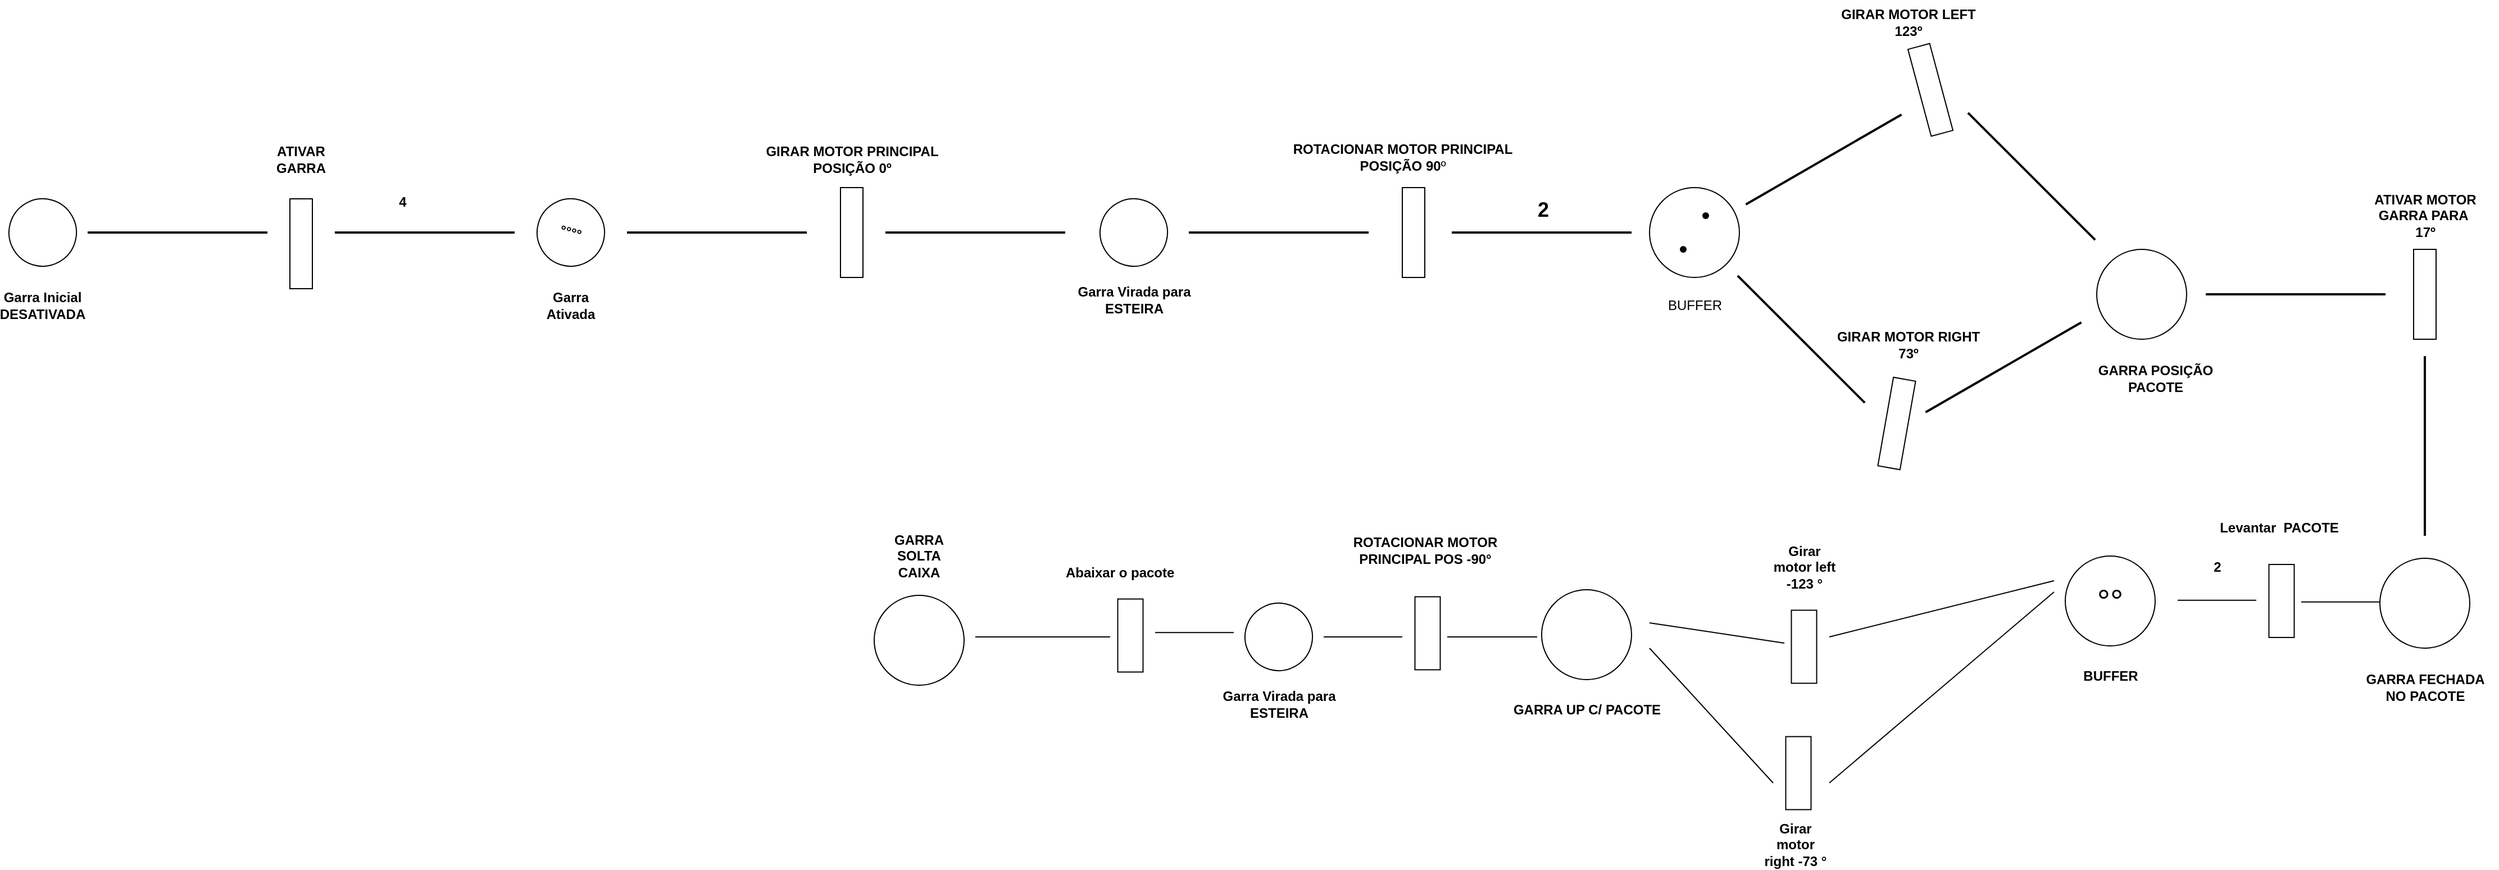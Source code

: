 <mxfile version="22.1.7" type="github">
  <diagram name="Página-1" id="ALJv8owiA3gafbw0COQb">
    <mxGraphModel dx="3004" dy="2323" grid="1" gridSize="10" guides="1" tooltips="1" connect="1" arrows="1" fold="1" page="1" pageScale="1" pageWidth="827" pageHeight="1169" math="0" shadow="0">
      <root>
        <mxCell id="0" />
        <mxCell id="1" parent="0" />
        <mxCell id="Cw8hgE9dJnpE8XeNJYBA-1" value="" style="ellipse;whiteSpace=wrap;html=1;aspect=fixed;rotation=15;" parent="1" vertex="1">
          <mxGeometry x="210" y="160" width="60" height="60" as="geometry" />
        </mxCell>
        <mxCell id="Cw8hgE9dJnpE8XeNJYBA-2" value="&lt;b&gt;Garra Inicial&lt;br&gt;DESATIVADA&lt;/b&gt;" style="text;html=1;strokeColor=none;fillColor=none;align=center;verticalAlign=middle;whiteSpace=wrap;rounded=0;" parent="1" vertex="1">
          <mxGeometry x="210" y="240" width="60" height="30" as="geometry" />
        </mxCell>
        <mxCell id="Cw8hgE9dJnpE8XeNJYBA-5" value="" style="line;strokeWidth=2;html=1;" parent="1" vertex="1">
          <mxGeometry x="280" y="185" width="160" height="10" as="geometry" />
        </mxCell>
        <mxCell id="Cw8hgE9dJnpE8XeNJYBA-6" value="" style="html=1;points=[[0,0,0,0,5],[0,1,0,0,-5],[1,0,0,0,5],[1,1,0,0,-5]];perimeter=orthogonalPerimeter;outlineConnect=0;targetShapes=umlLifeline;portConstraint=eastwest;newEdgeStyle={&quot;curved&quot;:0,&quot;rounded&quot;:0};" parent="1" vertex="1">
          <mxGeometry x="460" y="160" width="20" height="80" as="geometry" />
        </mxCell>
        <mxCell id="Cw8hgE9dJnpE8XeNJYBA-7" value="&lt;b&gt;ATIVAR GARRA&lt;/b&gt;" style="text;html=1;strokeColor=none;fillColor=none;align=center;verticalAlign=middle;whiteSpace=wrap;rounded=0;" parent="1" vertex="1">
          <mxGeometry x="440" y="110" width="60" height="30" as="geometry" />
        </mxCell>
        <mxCell id="Cw8hgE9dJnpE8XeNJYBA-8" value="" style="line;strokeWidth=2;html=1;" parent="1" vertex="1">
          <mxGeometry x="500" y="185" width="160" height="10" as="geometry" />
        </mxCell>
        <mxCell id="Cw8hgE9dJnpE8XeNJYBA-10" value="&lt;b&gt;°°°°&lt;/b&gt;" style="ellipse;whiteSpace=wrap;html=1;aspect=fixed;rotation=15;" parent="1" vertex="1">
          <mxGeometry x="680.002" y="160.002" width="60" height="60" as="geometry" />
        </mxCell>
        <mxCell id="Cw8hgE9dJnpE8XeNJYBA-11" value="&lt;b&gt;Garra Ativada&lt;/b&gt;" style="text;html=1;strokeColor=none;fillColor=none;align=center;verticalAlign=middle;whiteSpace=wrap;rounded=0;" parent="1" vertex="1">
          <mxGeometry x="680" y="240" width="60" height="30" as="geometry" />
        </mxCell>
        <mxCell id="Cw8hgE9dJnpE8XeNJYBA-12" value="" style="line;strokeWidth=2;html=1;" parent="1" vertex="1">
          <mxGeometry x="500" y="185" width="160" height="10" as="geometry" />
        </mxCell>
        <mxCell id="Cw8hgE9dJnpE8XeNJYBA-13" value="" style="line;strokeWidth=2;html=1;" parent="1" vertex="1">
          <mxGeometry x="760" y="185" width="160" height="10" as="geometry" />
        </mxCell>
        <mxCell id="Cw8hgE9dJnpE8XeNJYBA-14" value="" style="html=1;points=[[0,0,0,0,5],[0,1,0,0,-5],[1,0,0,0,5],[1,1,0,0,-5]];perimeter=orthogonalPerimeter;outlineConnect=0;targetShapes=umlLifeline;portConstraint=eastwest;newEdgeStyle={&quot;curved&quot;:0,&quot;rounded&quot;:0};" parent="1" vertex="1">
          <mxGeometry x="950" y="150" width="20" height="80" as="geometry" />
        </mxCell>
        <mxCell id="Cw8hgE9dJnpE8XeNJYBA-15" value="&lt;b&gt;GIRAR MOTOR PRINCIPAL&lt;br&gt;POSIÇÃO 0º&lt;/b&gt;" style="text;html=1;align=center;verticalAlign=middle;resizable=0;points=[];autosize=1;strokeColor=none;fillColor=none;" parent="1" vertex="1">
          <mxGeometry x="870" y="105" width="180" height="40" as="geometry" />
        </mxCell>
        <mxCell id="Cw8hgE9dJnpE8XeNJYBA-16" value="" style="line;strokeWidth=2;html=1;" parent="1" vertex="1">
          <mxGeometry x="990" y="185" width="160" height="10" as="geometry" />
        </mxCell>
        <mxCell id="Cw8hgE9dJnpE8XeNJYBA-17" value="" style="html=1;points=[[0,0,0,0,5],[0,1,0,0,-5],[1,0,0,0,5],[1,1,0,0,-5]];perimeter=orthogonalPerimeter;outlineConnect=0;targetShapes=umlLifeline;portConstraint=eastwest;newEdgeStyle={&quot;curved&quot;:0,&quot;rounded&quot;:0};" parent="1" vertex="1">
          <mxGeometry x="1450" y="150" width="20" height="80" as="geometry" />
        </mxCell>
        <mxCell id="Cw8hgE9dJnpE8XeNJYBA-18" value="" style="ellipse;whiteSpace=wrap;html=1;aspect=fixed;rotation=15;" parent="1" vertex="1">
          <mxGeometry x="1181.002" y="160.002" width="60" height="60" as="geometry" />
        </mxCell>
        <mxCell id="Cw8hgE9dJnpE8XeNJYBA-19" value="&lt;b&gt;Garra Virada para&lt;br&gt;ESTEIRA&lt;/b&gt;" style="text;html=1;align=center;verticalAlign=middle;resizable=0;points=[];autosize=1;strokeColor=none;fillColor=none;" parent="1" vertex="1">
          <mxGeometry x="1151" y="230" width="120" height="40" as="geometry" />
        </mxCell>
        <mxCell id="Cw8hgE9dJnpE8XeNJYBA-20" value="" style="line;strokeWidth=2;html=1;" parent="1" vertex="1">
          <mxGeometry x="1260" y="185" width="160" height="10" as="geometry" />
        </mxCell>
        <mxCell id="Cw8hgE9dJnpE8XeNJYBA-21" value="&lt;b&gt;ROTACIONAR MOTOR PRINCIPAL&lt;br&gt;POSIÇÃO 90&lt;/b&gt;º" style="text;html=1;align=center;verticalAlign=middle;resizable=0;points=[];autosize=1;strokeColor=none;fillColor=none;" parent="1" vertex="1">
          <mxGeometry x="1340" y="103" width="220" height="40" as="geometry" />
        </mxCell>
        <mxCell id="Cw8hgE9dJnpE8XeNJYBA-22" value="" style="line;strokeWidth=2;html=1;" parent="1" vertex="1">
          <mxGeometry x="1494" y="185" width="160" height="10" as="geometry" />
        </mxCell>
        <mxCell id="Cw8hgE9dJnpE8XeNJYBA-23" value="&lt;b&gt;&lt;font style=&quot;font-size: 18px;&quot;&gt;2&lt;/font&gt;&lt;/b&gt;" style="text;html=1;align=center;verticalAlign=middle;resizable=0;points=[];autosize=1;strokeColor=none;fillColor=none;" parent="1" vertex="1">
          <mxGeometry x="1560" y="150" width="30" height="40" as="geometry" />
        </mxCell>
        <mxCell id="Cw8hgE9dJnpE8XeNJYBA-24" value="" style="ellipse;whiteSpace=wrap;html=1;aspect=fixed;" parent="1" vertex="1">
          <mxGeometry x="1670" y="150" width="80" height="80" as="geometry" />
        </mxCell>
        <mxCell id="Cw8hgE9dJnpE8XeNJYBA-25" value="" style="shape=waypoint;sketch=0;fillStyle=solid;size=6;pointerEvents=1;points=[];fillColor=none;resizable=0;rotatable=0;perimeter=centerPerimeter;snapToPoint=1;" parent="1" vertex="1">
          <mxGeometry x="1710" y="165" width="20" height="20" as="geometry" />
        </mxCell>
        <mxCell id="Cw8hgE9dJnpE8XeNJYBA-28" value="" style="shape=waypoint;sketch=0;fillStyle=solid;size=6;pointerEvents=1;points=[];fillColor=none;resizable=0;rotatable=0;perimeter=centerPerimeter;snapToPoint=1;" parent="1" vertex="1">
          <mxGeometry x="1690" y="195" width="20" height="20" as="geometry" />
        </mxCell>
        <mxCell id="Cw8hgE9dJnpE8XeNJYBA-29" value="" style="line;strokeWidth=2;direction=south;html=1;rotation=60;" parent="1" vertex="1">
          <mxGeometry x="1820" y="45" width="10" height="160" as="geometry" />
        </mxCell>
        <mxCell id="Cw8hgE9dJnpE8XeNJYBA-31" value="" style="html=1;points=[[0,0,0,0,5],[0,1,0,0,-5],[1,0,0,0,5],[1,1,0,0,-5]];perimeter=orthogonalPerimeter;outlineConnect=0;targetShapes=umlLifeline;portConstraint=eastwest;newEdgeStyle={&quot;curved&quot;:0,&quot;rounded&quot;:0};rotation=-15;" parent="1" vertex="1">
          <mxGeometry x="1910" y="23" width="20" height="80" as="geometry" />
        </mxCell>
        <mxCell id="Cw8hgE9dJnpE8XeNJYBA-32" value="&lt;b&gt;GIRAR MOTOR LEFT&lt;br&gt;123º&lt;/b&gt;" style="text;html=1;align=center;verticalAlign=middle;resizable=0;points=[];autosize=1;strokeColor=none;fillColor=none;" parent="1" vertex="1">
          <mxGeometry x="1830" y="-17" width="140" height="40" as="geometry" />
        </mxCell>
        <mxCell id="Cw8hgE9dJnpE8XeNJYBA-33" value="" style="line;strokeWidth=2;direction=south;html=1;rotation=-45;" parent="1" vertex="1">
          <mxGeometry x="1800" y="205" width="10" height="160" as="geometry" />
        </mxCell>
        <mxCell id="Cw8hgE9dJnpE8XeNJYBA-34" value="" style="html=1;points=[[0,0,0,0,5],[0,1,0,0,-5],[1,0,0,0,5],[1,1,0,0,-5]];perimeter=orthogonalPerimeter;outlineConnect=0;targetShapes=umlLifeline;portConstraint=eastwest;newEdgeStyle={&quot;curved&quot;:0,&quot;rounded&quot;:0};rotation=-170;" parent="1" vertex="1">
          <mxGeometry x="1880" y="320" width="20" height="80" as="geometry" />
        </mxCell>
        <mxCell id="Cw8hgE9dJnpE8XeNJYBA-35" value="&lt;b&gt;GIRAR MOTOR RIGHT&lt;br&gt;73º&lt;/b&gt;" style="text;html=1;align=center;verticalAlign=middle;resizable=0;points=[];autosize=1;strokeColor=none;fillColor=none;" parent="1" vertex="1">
          <mxGeometry x="1825" y="270" width="150" height="40" as="geometry" />
        </mxCell>
        <mxCell id="Cw8hgE9dJnpE8XeNJYBA-36" value="BUFFER" style="text;html=1;align=center;verticalAlign=middle;resizable=0;points=[];autosize=1;strokeColor=none;fillColor=none;" parent="1" vertex="1">
          <mxGeometry x="1675" y="240" width="70" height="30" as="geometry" />
        </mxCell>
        <mxCell id="Cw8hgE9dJnpE8XeNJYBA-37" value="" style="line;strokeWidth=2;direction=south;html=1;rotation=-45;" parent="1" vertex="1">
          <mxGeometry x="1990" y="60.0" width="40" height="160" as="geometry" />
        </mxCell>
        <mxCell id="Cw8hgE9dJnpE8XeNJYBA-39" value="" style="line;strokeWidth=2;direction=south;html=1;rotation=60;" parent="1" vertex="1">
          <mxGeometry x="1980" y="230" width="10" height="160" as="geometry" />
        </mxCell>
        <mxCell id="Cw8hgE9dJnpE8XeNJYBA-40" value="" style="ellipse;whiteSpace=wrap;html=1;aspect=fixed;" parent="1" vertex="1">
          <mxGeometry x="2068" y="205" width="80" height="80" as="geometry" />
        </mxCell>
        <mxCell id="Cw8hgE9dJnpE8XeNJYBA-43" value="&lt;b&gt;GARRA POSIÇÃO&lt;br&gt;PACOTE&lt;/b&gt;" style="text;html=1;align=center;verticalAlign=middle;resizable=0;points=[];autosize=1;strokeColor=none;fillColor=none;" parent="1" vertex="1">
          <mxGeometry x="2055" y="300" width="130" height="40" as="geometry" />
        </mxCell>
        <mxCell id="Cw8hgE9dJnpE8XeNJYBA-44" value="" style="line;strokeWidth=2;direction=south;html=1;rotation=90;" parent="1" vertex="1">
          <mxGeometry x="2240" y="165" width="10" height="160" as="geometry" />
        </mxCell>
        <mxCell id="Cw8hgE9dJnpE8XeNJYBA-45" value="" style="html=1;points=[[0,0,0,0,5],[0,1,0,0,-5],[1,0,0,0,5],[1,1,0,0,-5]];perimeter=orthogonalPerimeter;outlineConnect=0;targetShapes=umlLifeline;portConstraint=eastwest;newEdgeStyle={&quot;curved&quot;:0,&quot;rounded&quot;:0};rotation=0;" parent="1" vertex="1">
          <mxGeometry x="2350" y="205" width="20" height="80" as="geometry" />
        </mxCell>
        <mxCell id="Cw8hgE9dJnpE8XeNJYBA-47" value="" style="line;strokeWidth=2;direction=south;html=1;rotation=0;" parent="1" vertex="1">
          <mxGeometry x="2355" y="300" width="10" height="160" as="geometry" />
        </mxCell>
        <mxCell id="Cw8hgE9dJnpE8XeNJYBA-49" value="&lt;b&gt;ATIVAR MOTOR&lt;br&gt;GARRA PARA&amp;nbsp;&lt;br&gt;17º&lt;/b&gt;" style="text;html=1;align=center;verticalAlign=middle;resizable=0;points=[];autosize=1;strokeColor=none;fillColor=none;" parent="1" vertex="1">
          <mxGeometry x="2305" y="145" width="110" height="60" as="geometry" />
        </mxCell>
        <mxCell id="Cw8hgE9dJnpE8XeNJYBA-50" value="" style="ellipse;whiteSpace=wrap;html=1;aspect=fixed;" parent="1" vertex="1">
          <mxGeometry x="2320" y="480" width="80" height="80" as="geometry" />
        </mxCell>
        <mxCell id="JdbiWqEAjjuKuOliM-b2-1" value="GARRA FECHADA&lt;br&gt;NO PACOTE" style="text;html=1;align=center;verticalAlign=middle;resizable=0;points=[];autosize=1;strokeColor=none;fillColor=none;fontStyle=1" parent="1" vertex="1">
          <mxGeometry x="2295" y="575" width="130" height="40" as="geometry" />
        </mxCell>
        <mxCell id="JdbiWqEAjjuKuOliM-b2-8" value="2" style="text;html=1;align=center;verticalAlign=middle;resizable=0;points=[];autosize=1;strokeColor=none;fillColor=none;fontStyle=1" parent="1" vertex="1">
          <mxGeometry x="2160" y="473" width="30" height="30" as="geometry" />
        </mxCell>
        <mxCell id="JdbiWqEAjjuKuOliM-b2-9" value="&lt;font style=&quot;font-size: 29px;&quot;&gt;°°&lt;/font&gt;" style="ellipse;whiteSpace=wrap;html=1;aspect=fixed;" parent="1" vertex="1">
          <mxGeometry x="2040" y="478" width="80" height="80" as="geometry" />
        </mxCell>
        <mxCell id="JdbiWqEAjjuKuOliM-b2-10" value="BUFFER" style="text;html=1;align=center;verticalAlign=middle;resizable=0;points=[];autosize=1;strokeColor=none;fillColor=none;fontStyle=1" parent="1" vertex="1">
          <mxGeometry x="2045" y="570" width="70" height="30" as="geometry" />
        </mxCell>
        <mxCell id="JdbiWqEAjjuKuOliM-b2-11" value="" style="endArrow=none;html=1;rounded=0;" parent="1" edge="1">
          <mxGeometry width="50" height="50" relative="1" as="geometry">
            <mxPoint x="1830" y="550" as="sourcePoint" />
            <mxPoint x="2030" y="500" as="targetPoint" />
          </mxGeometry>
        </mxCell>
        <mxCell id="JdbiWqEAjjuKuOliM-b2-12" value="" style="endArrow=none;html=1;rounded=0;" parent="1" edge="1">
          <mxGeometry width="50" height="50" relative="1" as="geometry">
            <mxPoint x="1830" y="680" as="sourcePoint" />
            <mxPoint x="2030" y="510" as="targetPoint" />
          </mxGeometry>
        </mxCell>
        <mxCell id="JdbiWqEAjjuKuOliM-b2-13" value="" style="rounded=0;whiteSpace=wrap;html=1;rotation=90;" parent="1" vertex="1">
          <mxGeometry x="1775" y="547.5" width="65" height="22.5" as="geometry" />
        </mxCell>
        <mxCell id="JdbiWqEAjjuKuOliM-b2-14" value="" style="rounded=0;whiteSpace=wrap;html=1;rotation=90;" parent="1" vertex="1">
          <mxGeometry x="1770" y="660" width="65" height="22.5" as="geometry" />
        </mxCell>
        <mxCell id="JdbiWqEAjjuKuOliM-b2-15" value="Girar motor right -73 °" style="text;html=1;strokeColor=none;fillColor=none;align=center;verticalAlign=middle;whiteSpace=wrap;rounded=0;fontStyle=1" parent="1" vertex="1">
          <mxGeometry x="1770" y="720" width="60" height="30" as="geometry" />
        </mxCell>
        <mxCell id="JdbiWqEAjjuKuOliM-b2-16" value="Girar motor left -123 °" style="text;html=1;strokeColor=none;fillColor=none;align=center;verticalAlign=middle;whiteSpace=wrap;rounded=0;fontStyle=1" parent="1" vertex="1">
          <mxGeometry x="1777.5" y="473" width="60" height="30" as="geometry" />
        </mxCell>
        <mxCell id="JdbiWqEAjjuKuOliM-b2-17" value="" style="endArrow=none;html=1;rounded=0;" parent="1" edge="1">
          <mxGeometry width="50" height="50" relative="1" as="geometry">
            <mxPoint x="1670" y="537.5" as="sourcePoint" />
            <mxPoint x="1790" y="555.5" as="targetPoint" />
          </mxGeometry>
        </mxCell>
        <mxCell id="JdbiWqEAjjuKuOliM-b2-18" value="" style="endArrow=none;html=1;rounded=0;" parent="1" edge="1">
          <mxGeometry width="50" height="50" relative="1" as="geometry">
            <mxPoint x="1670" y="560" as="sourcePoint" />
            <mxPoint x="1780" y="680" as="targetPoint" />
          </mxGeometry>
        </mxCell>
        <mxCell id="JdbiWqEAjjuKuOliM-b2-19" value="" style="ellipse;whiteSpace=wrap;html=1;aspect=fixed;" parent="1" vertex="1">
          <mxGeometry x="1574" y="508" width="80" height="80" as="geometry" />
        </mxCell>
        <mxCell id="JdbiWqEAjjuKuOliM-b2-20" value="GARRA UP C/ PACOTE" style="text;html=1;align=center;verticalAlign=middle;resizable=0;points=[];autosize=1;strokeColor=none;fillColor=none;fontStyle=1" parent="1" vertex="1">
          <mxGeometry x="1539" y="600" width="150" height="30" as="geometry" />
        </mxCell>
        <mxCell id="JdbiWqEAjjuKuOliM-b2-21" value="" style="endArrow=none;html=1;rounded=0;" parent="1" edge="1">
          <mxGeometry width="50" height="50" relative="1" as="geometry">
            <mxPoint x="1490" y="550" as="sourcePoint" />
            <mxPoint x="1570" y="550" as="targetPoint" />
            <Array as="points" />
          </mxGeometry>
        </mxCell>
        <mxCell id="JdbiWqEAjjuKuOliM-b2-23" value="" style="rounded=0;whiteSpace=wrap;html=1;rotation=90;" parent="1" vertex="1">
          <mxGeometry x="1440" y="535.5" width="65" height="22.5" as="geometry" />
        </mxCell>
        <mxCell id="JdbiWqEAjjuKuOliM-b2-24" value="" style="endArrow=none;html=1;rounded=0;" parent="1" edge="1">
          <mxGeometry width="50" height="50" relative="1" as="geometry">
            <mxPoint x="1450" y="550" as="sourcePoint" />
            <mxPoint x="1380" y="550" as="targetPoint" />
          </mxGeometry>
        </mxCell>
        <mxCell id="JdbiWqEAjjuKuOliM-b2-25" value="&lt;b&gt;ROTACIONAR MOTOR &lt;br&gt;PRINCIPAL POS -90°&lt;/b&gt;" style="text;html=1;align=center;verticalAlign=middle;resizable=0;points=[];autosize=1;strokeColor=none;fillColor=none;" parent="1" vertex="1">
          <mxGeometry x="1395" y="453" width="150" height="40" as="geometry" />
        </mxCell>
        <mxCell id="JdbiWqEAjjuKuOliM-b2-29" value="" style="ellipse;whiteSpace=wrap;html=1;aspect=fixed;rotation=15;" parent="1" vertex="1">
          <mxGeometry x="1310.002" y="520.002" width="60" height="60" as="geometry" />
        </mxCell>
        <mxCell id="JdbiWqEAjjuKuOliM-b2-30" value="Garra Virada para&lt;br&gt;ESTEIRA" style="text;html=1;align=center;verticalAlign=middle;resizable=0;points=[];autosize=1;strokeColor=none;fillColor=none;fontStyle=1" parent="1" vertex="1">
          <mxGeometry x="1280" y="590" width="120" height="40" as="geometry" />
        </mxCell>
        <mxCell id="JdbiWqEAjjuKuOliM-b2-32" value="" style="rounded=0;whiteSpace=wrap;html=1;rotation=90;" parent="1" vertex="1">
          <mxGeometry x="1175.5" y="537.5" width="65" height="22.5" as="geometry" />
        </mxCell>
        <mxCell id="JdbiWqEAjjuKuOliM-b2-33" value="" style="endArrow=none;html=1;rounded=0;" parent="1" edge="1">
          <mxGeometry width="50" height="50" relative="1" as="geometry">
            <mxPoint x="1300" y="546.16" as="sourcePoint" />
            <mxPoint x="1230" y="546.16" as="targetPoint" />
          </mxGeometry>
        </mxCell>
        <mxCell id="JdbiWqEAjjuKuOliM-b2-34" value="Abaixar o pacote&amp;nbsp;" style="text;html=1;align=center;verticalAlign=middle;resizable=0;points=[];autosize=1;strokeColor=none;fillColor=none;fontStyle=1" parent="1" vertex="1">
          <mxGeometry x="1140" y="478" width="120" height="30" as="geometry" />
        </mxCell>
        <mxCell id="JdbiWqEAjjuKuOliM-b2-35" value="" style="rounded=0;whiteSpace=wrap;html=1;rotation=90;" parent="1" vertex="1">
          <mxGeometry x="2200" y="506.75" width="65" height="22.5" as="geometry" />
        </mxCell>
        <mxCell id="JdbiWqEAjjuKuOliM-b2-36" value="" style="endArrow=none;html=1;rounded=0;" parent="1" edge="1">
          <mxGeometry width="50" height="50" relative="1" as="geometry">
            <mxPoint x="2320" y="518.82" as="sourcePoint" />
            <mxPoint x="2250" y="518.82" as="targetPoint" />
          </mxGeometry>
        </mxCell>
        <mxCell id="JdbiWqEAjjuKuOliM-b2-37" value="" style="endArrow=none;html=1;rounded=0;" parent="1" edge="1">
          <mxGeometry width="50" height="50" relative="1" as="geometry">
            <mxPoint x="2210" y="517.41" as="sourcePoint" />
            <mxPoint x="2140" y="517.41" as="targetPoint" />
          </mxGeometry>
        </mxCell>
        <mxCell id="JdbiWqEAjjuKuOliM-b2-38" value="&lt;b&gt;Levantar&amp;nbsp; PACOTE&lt;/b&gt;" style="text;html=1;align=center;verticalAlign=middle;resizable=0;points=[];autosize=1;strokeColor=none;fillColor=none;" parent="1" vertex="1">
          <mxGeometry x="2165" y="438" width="130" height="30" as="geometry" />
        </mxCell>
        <mxCell id="ikOTeeg3lWJGbvtYpwzI-1" value="" style="ellipse;whiteSpace=wrap;html=1;aspect=fixed;" parent="1" vertex="1">
          <mxGeometry x="980" y="513" width="80" height="80" as="geometry" />
        </mxCell>
        <mxCell id="ikOTeeg3lWJGbvtYpwzI-2" value="" style="endArrow=none;html=1;rounded=0;" parent="1" edge="1">
          <mxGeometry width="50" height="50" relative="1" as="geometry">
            <mxPoint x="1070" y="550" as="sourcePoint" />
            <mxPoint x="1190" y="550" as="targetPoint" />
          </mxGeometry>
        </mxCell>
        <mxCell id="ikOTeeg3lWJGbvtYpwzI-3" value="&lt;b&gt;4&lt;/b&gt;" style="text;html=1;align=center;verticalAlign=middle;resizable=0;points=[];autosize=1;strokeColor=none;fillColor=none;" parent="1" vertex="1">
          <mxGeometry x="545" y="148" width="30" height="30" as="geometry" />
        </mxCell>
        <mxCell id="ikOTeeg3lWJGbvtYpwzI-4" value="&lt;b&gt;GARRA SOLTA&lt;br&gt;CAIXA&lt;/b&gt;" style="text;html=1;strokeColor=none;fillColor=none;align=center;verticalAlign=middle;whiteSpace=wrap;rounded=0;" parent="1" vertex="1">
          <mxGeometry x="990" y="463" width="60" height="30" as="geometry" />
        </mxCell>
      </root>
    </mxGraphModel>
  </diagram>
</mxfile>
